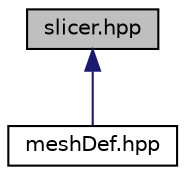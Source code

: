 digraph "slicer.hpp"
{
  edge [fontname="Helvetica",fontsize="10",labelfontname="Helvetica",labelfontsize="10"];
  node [fontname="Helvetica",fontsize="10",shape=record];
  Node1 [label="slicer.hpp",height=0.2,width=0.4,color="black", fillcolor="grey75", style="filled", fontcolor="black"];
  Node1 -> Node2 [dir="back",color="midnightblue",fontsize="10",style="solid",fontname="Helvetica"];
  Node2 [label="meshDef.hpp",height=0.2,width=0.4,color="black", fillcolor="white", style="filled",URL="$meshDef_8hpp.html",tooltip="Header file for the mesh. "];
}
